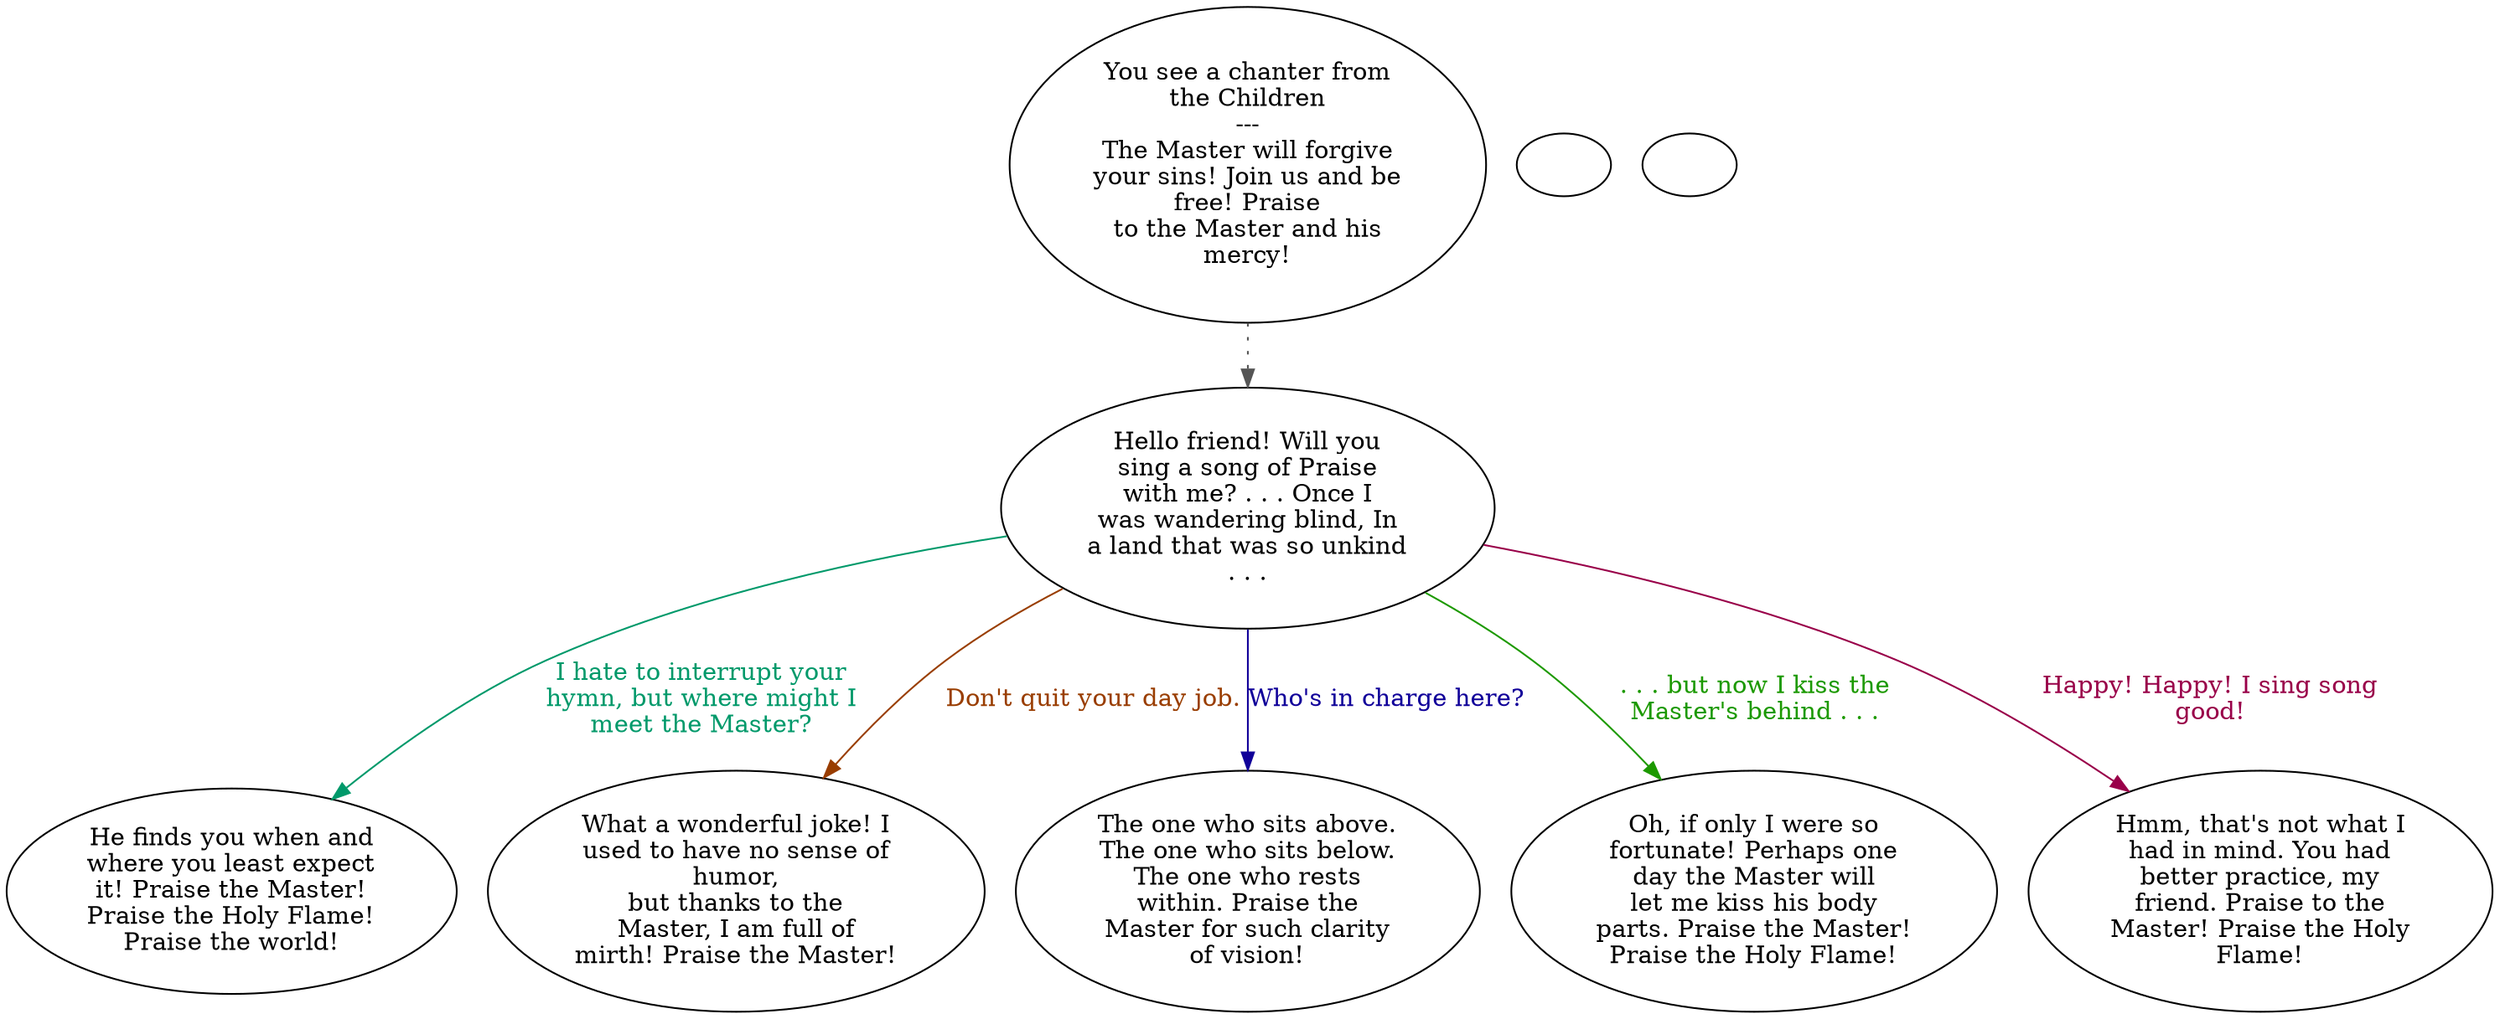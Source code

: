 digraph GENCHANT {
  "start" [style=filled       fillcolor="#FFFFFF"       color="#000000"]
  "start" -> "Chant01" [style=dotted color="#555555"]
  "start" [label="You see a chanter from\nthe Children\n---\nThe Master will forgive\nyour sins! Join us and be\nfree! Praise\nto the Master and his\nmercy!"]
  "Chant01" [style=filled       fillcolor="#FFFFFF"       color="#000000"]
  "Chant01" [label="Hello friend! Will you\nsing a song of Praise\nwith me? . . . Once I\nwas wandering blind, In\na land that was so unkind\n. . ."]
  "Chant01" -> "Chant02" [label="I hate to interrupt your\nhymn, but where might I\nmeet the Master?" color="#00996A" fontcolor="#00996A"]
  "Chant01" -> "Chant03" [label="Don't quit your day job." color="#993D00" fontcolor="#993D00"]
  "Chant01" -> "Chant04" [label="Who's in charge here?" color="#100099" fontcolor="#100099"]
  "Chant01" -> "Chant05" [label=". . . but now I kiss the\nMaster's behind . . ." color="#1C9900" fontcolor="#1C9900"]
  "Chant01" -> "Chant06" [label="Happy! Happy! I sing song\ngood!" color="#990049" fontcolor="#990049"]
  "Chant02" [style=filled       fillcolor="#FFFFFF"       color="#000000"]
  "Chant02" [label="He finds you when and\nwhere you least expect\nit! Praise the Master!\nPraise the Holy Flame!\nPraise the world!"]
  "Chant03" [style=filled       fillcolor="#FFFFFF"       color="#000000"]
  "Chant03" [label="What a wonderful joke! I\nused to have no sense of\nhumor,\nbut thanks to the\nMaster, I am full of\nmirth! Praise the Master!"]
  "Chant04" [style=filled       fillcolor="#FFFFFF"       color="#000000"]
  "Chant04" [label="The one who sits above.\nThe one who sits below.\nThe one who rests\nwithin. Praise the\nMaster for such clarity\nof vision!"]
  "Chant05" [style=filled       fillcolor="#FFFFFF"       color="#000000"]
  "Chant05" [label="Oh, if only I were so\nfortunate! Perhaps one\nday the Master will\nlet me kiss his body\nparts. Praise the Master!\nPraise the Holy Flame!"]
  "Chant06" [style=filled       fillcolor="#FFFFFF"       color="#000000"]
  "Chant06" [label="Hmm, that's not what I\nhad in mind. You had\nbetter practice, my\nfriend. Praise to the\nMaster! Praise the Holy\nFlame!"]
  "ChantEnd" [style=filled       fillcolor="#FFFFFF"       color="#000000"]
  "ChantEnd" [label=""]
  "Combat" [style=filled       fillcolor="#FFFFFF"       color="#000000"]
  "Combat" [label=""]
}